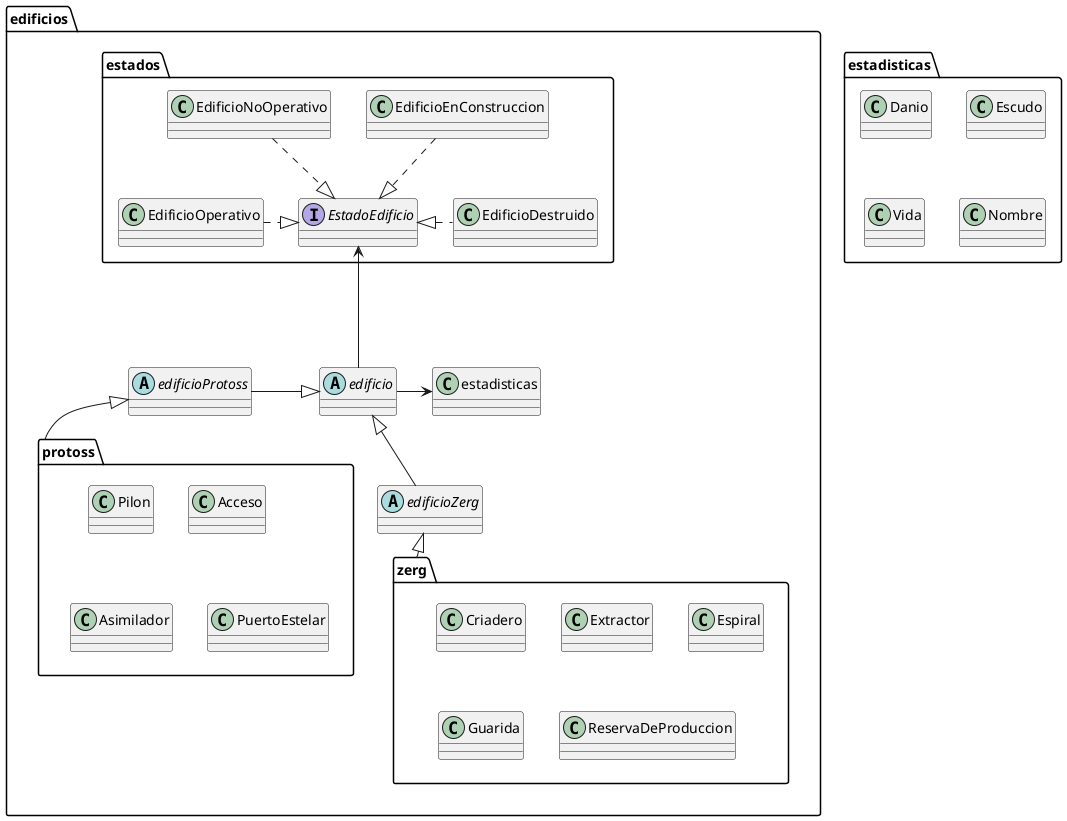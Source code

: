 @startuml
package edificios {
package estados {
interface EstadoEdificio
class EdificioDestruido
class EdificioEnConstruccion
class EdificioNoOperativo
class EdificioOperativo

EstadoEdificio <|.left EdificioOperativo
EstadoEdificio <|.up. EdificioNoOperativo
EstadoEdificio <|. EdificioDestruido
EstadoEdificio <|.up. EdificioEnConstruccion
}
package zerg {
class Criadero
class Extractor
class Espiral
class Guarida
class ReservaDeProduccion

}
package protoss{
class Pilon
class Acceso
class Asimilador
class PuertoEstelar
}


abstract edificio
abstract edificioZerg
abstract edificioProtoss
EstadoEdificio <-down-- edificio
edificio -right> estadisticas
edificio <|-left- edificioProtoss
edificio <|-down- edificioZerg
edificioProtoss <|-- protoss
edificioZerg <|-- zerg
}
package estadisticas {
class Danio
class Escudo
class Vida
class Nombre

}
@enduml